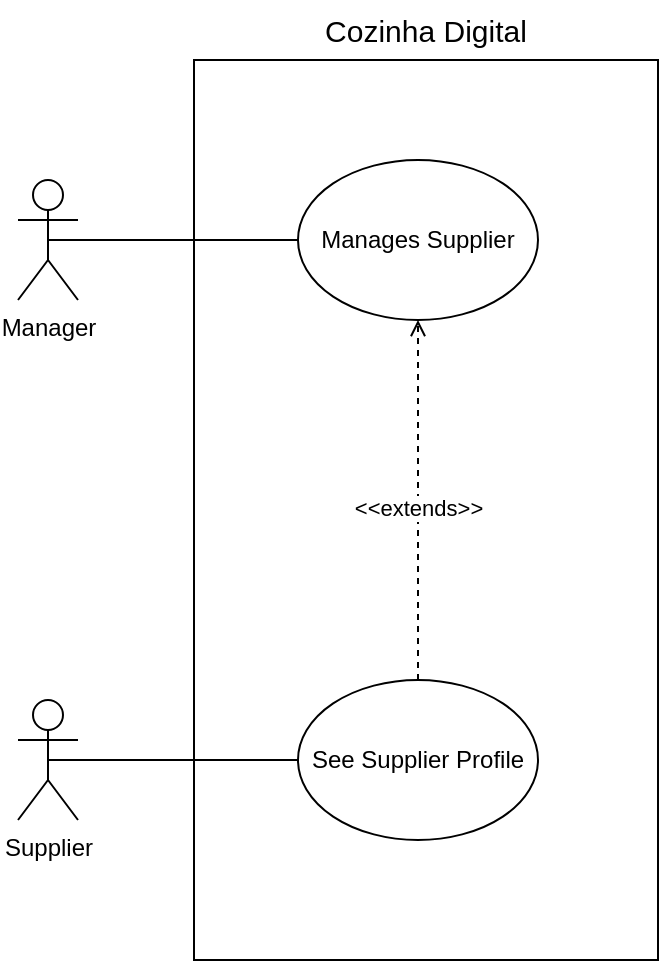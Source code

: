 <mxfile version="26.0.15">
  <diagram name="Página-1" id="MjQ-3wFTYjKchXI2G0dS">
    <mxGraphModel dx="989" dy="538" grid="1" gridSize="10" guides="1" tooltips="1" connect="1" arrows="1" fold="1" page="1" pageScale="1" pageWidth="827" pageHeight="1169" math="0" shadow="0">
      <root>
        <mxCell id="0" />
        <mxCell id="1" parent="0" />
        <mxCell id="3N_JX0s1OsoLVTbuLhGu-1" value="" style="rounded=0;whiteSpace=wrap;html=1;" vertex="1" parent="1">
          <mxGeometry x="298" y="80" width="232" height="450" as="geometry" />
        </mxCell>
        <mxCell id="3N_JX0s1OsoLVTbuLhGu-2" value="Cozinha Digital" style="text;html=1;align=center;verticalAlign=middle;whiteSpace=wrap;rounded=0;fontSize=15;" vertex="1" parent="1">
          <mxGeometry x="319" y="50" width="190" height="30" as="geometry" />
        </mxCell>
        <mxCell id="3N_JX0s1OsoLVTbuLhGu-8" style="rounded=0;orthogonalLoop=1;jettySize=auto;html=1;exitX=0.5;exitY=0.5;exitDx=0;exitDy=0;exitPerimeter=0;endArrow=none;startFill=0;" edge="1" parent="1" source="3N_JX0s1OsoLVTbuLhGu-3" target="3N_JX0s1OsoLVTbuLhGu-7">
          <mxGeometry relative="1" as="geometry" />
        </mxCell>
        <mxCell id="3N_JX0s1OsoLVTbuLhGu-3" value="Manager" style="shape=umlActor;verticalLabelPosition=bottom;verticalAlign=top;html=1;outlineConnect=0;" vertex="1" parent="1">
          <mxGeometry x="210" y="140" width="30" height="60" as="geometry" />
        </mxCell>
        <mxCell id="3N_JX0s1OsoLVTbuLhGu-11" style="edgeStyle=orthogonalEdgeStyle;rounded=0;orthogonalLoop=1;jettySize=auto;html=1;exitX=0.5;exitY=0.5;exitDx=0;exitDy=0;exitPerimeter=0;endArrow=none;startFill=0;" edge="1" parent="1" source="3N_JX0s1OsoLVTbuLhGu-4" target="3N_JX0s1OsoLVTbuLhGu-10">
          <mxGeometry relative="1" as="geometry" />
        </mxCell>
        <mxCell id="3N_JX0s1OsoLVTbuLhGu-4" value="Supplier" style="shape=umlActor;verticalLabelPosition=bottom;verticalAlign=top;html=1;outlineConnect=0;" vertex="1" parent="1">
          <mxGeometry x="210" y="400" width="30" height="60" as="geometry" />
        </mxCell>
        <mxCell id="3N_JX0s1OsoLVTbuLhGu-7" value="Manages Supplier" style="ellipse;whiteSpace=wrap;html=1;" vertex="1" parent="1">
          <mxGeometry x="350" y="130" width="120" height="80" as="geometry" />
        </mxCell>
        <mxCell id="3N_JX0s1OsoLVTbuLhGu-12" style="edgeStyle=orthogonalEdgeStyle;rounded=0;orthogonalLoop=1;jettySize=auto;html=1;exitX=0.5;exitY=0;exitDx=0;exitDy=0;endArrow=open;endFill=0;dashed=1;" edge="1" parent="1" source="3N_JX0s1OsoLVTbuLhGu-10" target="3N_JX0s1OsoLVTbuLhGu-7">
          <mxGeometry relative="1" as="geometry" />
        </mxCell>
        <mxCell id="3N_JX0s1OsoLVTbuLhGu-13" value="&amp;lt;&amp;lt;extends&amp;gt;&amp;gt;" style="edgeLabel;html=1;align=center;verticalAlign=middle;resizable=0;points=[];" vertex="1" connectable="0" parent="3N_JX0s1OsoLVTbuLhGu-12">
          <mxGeometry x="-0.037" relative="1" as="geometry">
            <mxPoint as="offset" />
          </mxGeometry>
        </mxCell>
        <mxCell id="3N_JX0s1OsoLVTbuLhGu-10" value="See Supplier Profile" style="ellipse;whiteSpace=wrap;html=1;" vertex="1" parent="1">
          <mxGeometry x="350" y="390" width="120" height="80" as="geometry" />
        </mxCell>
      </root>
    </mxGraphModel>
  </diagram>
</mxfile>
